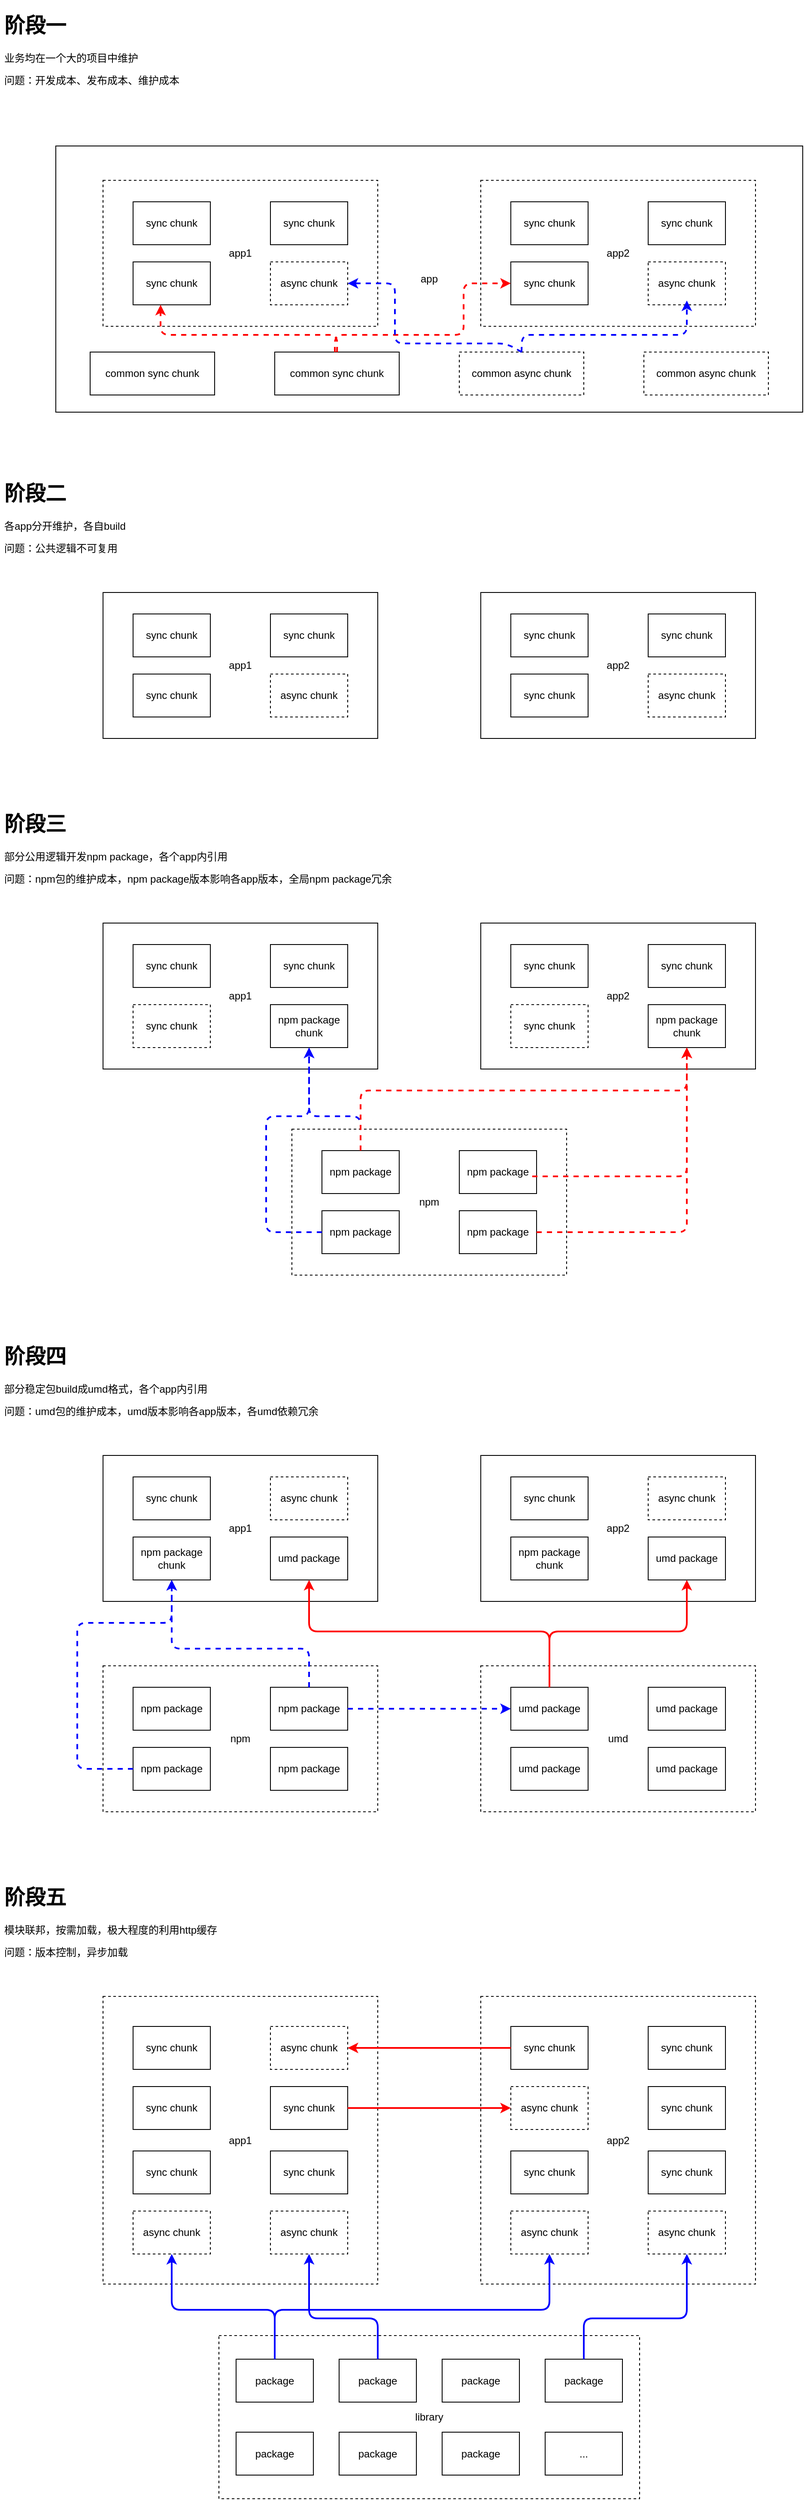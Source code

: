<mxfile version="14.9.3" type="github">
  <diagram id="pt81wuoub6sBAM-rx7p0" name="Page-1">
    <mxGraphModel dx="1426" dy="2394" grid="1" gridSize="10" guides="1" tooltips="1" connect="1" arrows="1" fold="1" page="1" pageScale="1" pageWidth="2200" pageHeight="1600" math="0" shadow="0">
      <root>
        <mxCell id="0" />
        <mxCell id="1" parent="0" />
        <mxCell id="wRPZLVhyfkNmrZ5B58f2-117" value="app" style="rounded=0;whiteSpace=wrap;html=1;" vertex="1" parent="1">
          <mxGeometry x="105" y="-360" width="870" height="310" as="geometry" />
        </mxCell>
        <mxCell id="7FeQMlBsuKDe9G1kuXdj-6" value="" style="rounded=0;whiteSpace=wrap;html=1;" parent="1" vertex="1">
          <mxGeometry x="160" y="160" width="320" height="170" as="geometry" />
        </mxCell>
        <mxCell id="7FeQMlBsuKDe9G1kuXdj-1" value="&lt;span&gt;sync chunk&lt;/span&gt;" style="rounded=0;whiteSpace=wrap;html=1;" parent="1" vertex="1">
          <mxGeometry x="195" y="185" width="90" height="50" as="geometry" />
        </mxCell>
        <mxCell id="7FeQMlBsuKDe9G1kuXdj-2" value="sync chunk" style="rounded=0;whiteSpace=wrap;html=1;" parent="1" vertex="1">
          <mxGeometry x="355" y="185" width="90" height="50" as="geometry" />
        </mxCell>
        <mxCell id="7FeQMlBsuKDe9G1kuXdj-3" value="&lt;span&gt;sync chunk&lt;/span&gt;" style="rounded=0;whiteSpace=wrap;html=1;" parent="1" vertex="1">
          <mxGeometry x="195" y="255" width="90" height="50" as="geometry" />
        </mxCell>
        <mxCell id="7FeQMlBsuKDe9G1kuXdj-4" value="async chunk" style="rounded=0;whiteSpace=wrap;html=1;dashed=1;" parent="1" vertex="1">
          <mxGeometry x="355" y="255" width="90" height="50" as="geometry" />
        </mxCell>
        <mxCell id="7FeQMlBsuKDe9G1kuXdj-9" value="app1" style="text;html=1;strokeColor=none;fillColor=none;align=center;verticalAlign=middle;whiteSpace=wrap;rounded=0;dashed=1;" parent="1" vertex="1">
          <mxGeometry x="300" y="235" width="40" height="20" as="geometry" />
        </mxCell>
        <mxCell id="7FeQMlBsuKDe9G1kuXdj-12" value="" style="rounded=0;whiteSpace=wrap;html=1;" parent="1" vertex="1">
          <mxGeometry x="600" y="160" width="320" height="170" as="geometry" />
        </mxCell>
        <mxCell id="7FeQMlBsuKDe9G1kuXdj-13" value="&lt;span&gt;sync chunk&lt;/span&gt;" style="rounded=0;whiteSpace=wrap;html=1;" parent="1" vertex="1">
          <mxGeometry x="635" y="185" width="90" height="50" as="geometry" />
        </mxCell>
        <mxCell id="7FeQMlBsuKDe9G1kuXdj-14" value="sync chunk" style="rounded=0;whiteSpace=wrap;html=1;" parent="1" vertex="1">
          <mxGeometry x="795" y="185" width="90" height="50" as="geometry" />
        </mxCell>
        <mxCell id="7FeQMlBsuKDe9G1kuXdj-15" value="&lt;span&gt;sync chunk&lt;/span&gt;" style="rounded=0;whiteSpace=wrap;html=1;" parent="1" vertex="1">
          <mxGeometry x="635" y="255" width="90" height="50" as="geometry" />
        </mxCell>
        <mxCell id="7FeQMlBsuKDe9G1kuXdj-16" value="async chunk" style="rounded=0;whiteSpace=wrap;html=1;dashed=1;" parent="1" vertex="1">
          <mxGeometry x="795" y="255" width="90" height="50" as="geometry" />
        </mxCell>
        <mxCell id="7FeQMlBsuKDe9G1kuXdj-17" value="app2" style="text;html=1;strokeColor=none;fillColor=none;align=center;verticalAlign=middle;whiteSpace=wrap;rounded=0;dashed=1;" parent="1" vertex="1">
          <mxGeometry x="740" y="235" width="40" height="20" as="geometry" />
        </mxCell>
        <mxCell id="wRPZLVhyfkNmrZ5B58f2-1" value="&lt;h1&gt;阶段二&lt;/h1&gt;&lt;p&gt;各app分开维护，各自build&lt;/p&gt;&lt;p&gt;问题：公共逻辑不可复用&lt;/p&gt;" style="text;html=1;strokeColor=none;fillColor=none;spacing=5;spacingTop=-20;whiteSpace=wrap;overflow=hidden;rounded=0;" vertex="1" parent="1">
          <mxGeometry x="40" y="25" width="540" height="120" as="geometry" />
        </mxCell>
        <mxCell id="wRPZLVhyfkNmrZ5B58f2-38" value="" style="rounded=0;whiteSpace=wrap;html=1;" vertex="1" parent="1">
          <mxGeometry x="160" y="545" width="320" height="170" as="geometry" />
        </mxCell>
        <mxCell id="wRPZLVhyfkNmrZ5B58f2-39" value="&lt;span&gt;sync chunk&lt;/span&gt;" style="rounded=0;whiteSpace=wrap;html=1;" vertex="1" parent="1">
          <mxGeometry x="195" y="570" width="90" height="50" as="geometry" />
        </mxCell>
        <mxCell id="wRPZLVhyfkNmrZ5B58f2-40" value="sync chunk" style="rounded=0;whiteSpace=wrap;html=1;" vertex="1" parent="1">
          <mxGeometry x="355" y="570" width="90" height="50" as="geometry" />
        </mxCell>
        <mxCell id="wRPZLVhyfkNmrZ5B58f2-41" value="&lt;span&gt;sync chunk&lt;/span&gt;" style="rounded=0;whiteSpace=wrap;html=1;dashed=1;" vertex="1" parent="1">
          <mxGeometry x="195" y="640" width="90" height="50" as="geometry" />
        </mxCell>
        <mxCell id="wRPZLVhyfkNmrZ5B58f2-42" value="npm package chunk" style="rounded=0;whiteSpace=wrap;html=1;" vertex="1" parent="1">
          <mxGeometry x="355" y="640" width="90" height="50" as="geometry" />
        </mxCell>
        <mxCell id="wRPZLVhyfkNmrZ5B58f2-43" value="app1" style="text;html=1;strokeColor=none;fillColor=none;align=center;verticalAlign=middle;whiteSpace=wrap;rounded=0;dashed=1;" vertex="1" parent="1">
          <mxGeometry x="300" y="620" width="40" height="20" as="geometry" />
        </mxCell>
        <mxCell id="wRPZLVhyfkNmrZ5B58f2-44" value="" style="rounded=0;whiteSpace=wrap;html=1;" vertex="1" parent="1">
          <mxGeometry x="600" y="545" width="320" height="170" as="geometry" />
        </mxCell>
        <mxCell id="wRPZLVhyfkNmrZ5B58f2-45" value="&lt;span&gt;sync chunk&lt;/span&gt;" style="rounded=0;whiteSpace=wrap;html=1;" vertex="1" parent="1">
          <mxGeometry x="635" y="570" width="90" height="50" as="geometry" />
        </mxCell>
        <mxCell id="wRPZLVhyfkNmrZ5B58f2-46" value="sync chunk" style="rounded=0;whiteSpace=wrap;html=1;" vertex="1" parent="1">
          <mxGeometry x="795" y="570" width="90" height="50" as="geometry" />
        </mxCell>
        <mxCell id="wRPZLVhyfkNmrZ5B58f2-47" value="sync chunk&lt;span&gt;&lt;br&gt;&lt;/span&gt;" style="rounded=0;whiteSpace=wrap;html=1;dashed=1;" vertex="1" parent="1">
          <mxGeometry x="635" y="640" width="90" height="50" as="geometry" />
        </mxCell>
        <mxCell id="wRPZLVhyfkNmrZ5B58f2-48" value="npm package chunk" style="rounded=0;whiteSpace=wrap;html=1;" vertex="1" parent="1">
          <mxGeometry x="795" y="640" width="90" height="50" as="geometry" />
        </mxCell>
        <mxCell id="wRPZLVhyfkNmrZ5B58f2-49" value="app2" style="text;html=1;strokeColor=none;fillColor=none;align=center;verticalAlign=middle;whiteSpace=wrap;rounded=0;dashed=1;" vertex="1" parent="1">
          <mxGeometry x="740" y="620" width="40" height="20" as="geometry" />
        </mxCell>
        <mxCell id="wRPZLVhyfkNmrZ5B58f2-50" value="&lt;h1&gt;阶段三&lt;/h1&gt;&lt;p&gt;部分公用逻辑开发npm package，各个app内引用&lt;/p&gt;&lt;p&gt;问题：npm包的维护成本，npm package版本影响各app版本，全局npm package冗余&lt;/p&gt;" style="text;html=1;strokeColor=none;fillColor=none;spacing=5;spacingTop=-20;whiteSpace=wrap;overflow=hidden;rounded=0;" vertex="1" parent="1">
          <mxGeometry x="40" y="410" width="530" height="120" as="geometry" />
        </mxCell>
        <mxCell id="wRPZLVhyfkNmrZ5B58f2-51" value="" style="rounded=0;whiteSpace=wrap;html=1;dashed=1;" vertex="1" parent="1">
          <mxGeometry x="380" y="785" width="320" height="170" as="geometry" />
        </mxCell>
        <mxCell id="wRPZLVhyfkNmrZ5B58f2-52" value="npm package" style="rounded=0;whiteSpace=wrap;html=1;" vertex="1" parent="1">
          <mxGeometry x="415" y="810" width="90" height="50" as="geometry" />
        </mxCell>
        <mxCell id="wRPZLVhyfkNmrZ5B58f2-53" value="npm package" style="rounded=0;whiteSpace=wrap;html=1;" vertex="1" parent="1">
          <mxGeometry x="575" y="810" width="90" height="50" as="geometry" />
        </mxCell>
        <mxCell id="wRPZLVhyfkNmrZ5B58f2-54" value="npm package" style="rounded=0;whiteSpace=wrap;html=1;" vertex="1" parent="1">
          <mxGeometry x="415" y="880" width="90" height="50" as="geometry" />
        </mxCell>
        <mxCell id="wRPZLVhyfkNmrZ5B58f2-55" value="npm package" style="rounded=0;whiteSpace=wrap;html=1;" vertex="1" parent="1">
          <mxGeometry x="575" y="880" width="90" height="50" as="geometry" />
        </mxCell>
        <mxCell id="wRPZLVhyfkNmrZ5B58f2-56" value="npm" style="text;html=1;strokeColor=none;fillColor=none;align=center;verticalAlign=middle;whiteSpace=wrap;rounded=0;dashed=1;" vertex="1" parent="1">
          <mxGeometry x="520" y="860" width="40" height="20" as="geometry" />
        </mxCell>
        <mxCell id="wRPZLVhyfkNmrZ5B58f2-59" value="" style="rounded=0;whiteSpace=wrap;html=1;" vertex="1" parent="1">
          <mxGeometry x="160" y="1165" width="320" height="170" as="geometry" />
        </mxCell>
        <mxCell id="wRPZLVhyfkNmrZ5B58f2-60" value="&lt;span&gt;sync chunk&lt;/span&gt;" style="rounded=0;whiteSpace=wrap;html=1;" vertex="1" parent="1">
          <mxGeometry x="195" y="1190" width="90" height="50" as="geometry" />
        </mxCell>
        <mxCell id="wRPZLVhyfkNmrZ5B58f2-61" value="async chunk" style="rounded=0;whiteSpace=wrap;html=1;dashed=1;" vertex="1" parent="1">
          <mxGeometry x="355" y="1190" width="90" height="50" as="geometry" />
        </mxCell>
        <mxCell id="wRPZLVhyfkNmrZ5B58f2-62" value="npm package chunk" style="rounded=0;whiteSpace=wrap;html=1;" vertex="1" parent="1">
          <mxGeometry x="195" y="1260" width="90" height="50" as="geometry" />
        </mxCell>
        <mxCell id="wRPZLVhyfkNmrZ5B58f2-63" value="umd package" style="rounded=0;whiteSpace=wrap;html=1;" vertex="1" parent="1">
          <mxGeometry x="355" y="1260" width="90" height="50" as="geometry" />
        </mxCell>
        <mxCell id="wRPZLVhyfkNmrZ5B58f2-64" value="app1" style="text;html=1;strokeColor=none;fillColor=none;align=center;verticalAlign=middle;whiteSpace=wrap;rounded=0;dashed=1;" vertex="1" parent="1">
          <mxGeometry x="300" y="1240" width="40" height="20" as="geometry" />
        </mxCell>
        <mxCell id="wRPZLVhyfkNmrZ5B58f2-65" value="" style="rounded=0;whiteSpace=wrap;html=1;" vertex="1" parent="1">
          <mxGeometry x="600" y="1165" width="320" height="170" as="geometry" />
        </mxCell>
        <mxCell id="wRPZLVhyfkNmrZ5B58f2-66" value="&lt;span&gt;sync chunk&lt;/span&gt;" style="rounded=0;whiteSpace=wrap;html=1;" vertex="1" parent="1">
          <mxGeometry x="635" y="1190" width="90" height="50" as="geometry" />
        </mxCell>
        <mxCell id="wRPZLVhyfkNmrZ5B58f2-67" value="async chunk" style="rounded=0;whiteSpace=wrap;html=1;dashed=1;" vertex="1" parent="1">
          <mxGeometry x="795" y="1190" width="90" height="50" as="geometry" />
        </mxCell>
        <mxCell id="wRPZLVhyfkNmrZ5B58f2-68" value="npm package chunk" style="rounded=0;whiteSpace=wrap;html=1;" vertex="1" parent="1">
          <mxGeometry x="635" y="1260" width="90" height="50" as="geometry" />
        </mxCell>
        <mxCell id="wRPZLVhyfkNmrZ5B58f2-69" value="umd package" style="rounded=0;whiteSpace=wrap;html=1;" vertex="1" parent="1">
          <mxGeometry x="795" y="1260" width="90" height="50" as="geometry" />
        </mxCell>
        <mxCell id="wRPZLVhyfkNmrZ5B58f2-70" value="app2" style="text;html=1;strokeColor=none;fillColor=none;align=center;verticalAlign=middle;whiteSpace=wrap;rounded=0;dashed=1;" vertex="1" parent="1">
          <mxGeometry x="740" y="1240" width="40" height="20" as="geometry" />
        </mxCell>
        <mxCell id="wRPZLVhyfkNmrZ5B58f2-71" value="&lt;h1&gt;阶段四&lt;/h1&gt;&lt;p&gt;部分稳定包build成umd格式，各个app内引用&lt;/p&gt;&lt;p&gt;问题：umd包的维护成本，umd版本影响各app版本，各umd依赖冗余&lt;/p&gt;" style="text;html=1;strokeColor=none;fillColor=none;spacing=5;spacingTop=-20;whiteSpace=wrap;overflow=hidden;rounded=0;" vertex="1" parent="1">
          <mxGeometry x="40" y="1030" width="450" height="120" as="geometry" />
        </mxCell>
        <mxCell id="wRPZLVhyfkNmrZ5B58f2-72" value="" style="rounded=0;whiteSpace=wrap;html=1;dashed=1;" vertex="1" parent="1">
          <mxGeometry x="600" y="1410" width="320" height="170" as="geometry" />
        </mxCell>
        <mxCell id="wRPZLVhyfkNmrZ5B58f2-73" value="umd package" style="rounded=0;whiteSpace=wrap;html=1;" vertex="1" parent="1">
          <mxGeometry x="635" y="1435" width="90" height="50" as="geometry" />
        </mxCell>
        <mxCell id="wRPZLVhyfkNmrZ5B58f2-74" value="umd package" style="rounded=0;whiteSpace=wrap;html=1;" vertex="1" parent="1">
          <mxGeometry x="795" y="1435" width="90" height="50" as="geometry" />
        </mxCell>
        <mxCell id="wRPZLVhyfkNmrZ5B58f2-75" value="umd package" style="rounded=0;whiteSpace=wrap;html=1;" vertex="1" parent="1">
          <mxGeometry x="635" y="1505" width="90" height="50" as="geometry" />
        </mxCell>
        <mxCell id="wRPZLVhyfkNmrZ5B58f2-76" value="umd package" style="rounded=0;whiteSpace=wrap;html=1;" vertex="1" parent="1">
          <mxGeometry x="795" y="1505" width="90" height="50" as="geometry" />
        </mxCell>
        <mxCell id="wRPZLVhyfkNmrZ5B58f2-77" value="umd" style="text;html=1;strokeColor=none;fillColor=none;align=center;verticalAlign=middle;whiteSpace=wrap;rounded=0;dashed=1;" vertex="1" parent="1">
          <mxGeometry x="740" y="1485" width="40" height="20" as="geometry" />
        </mxCell>
        <mxCell id="wRPZLVhyfkNmrZ5B58f2-86" value="" style="rounded=0;whiteSpace=wrap;html=1;dashed=1;" vertex="1" parent="1">
          <mxGeometry x="160" y="1410" width="320" height="170" as="geometry" />
        </mxCell>
        <mxCell id="wRPZLVhyfkNmrZ5B58f2-87" value="npm package" style="rounded=0;whiteSpace=wrap;html=1;" vertex="1" parent="1">
          <mxGeometry x="195" y="1435" width="90" height="50" as="geometry" />
        </mxCell>
        <mxCell id="wRPZLVhyfkNmrZ5B58f2-88" value="npm package" style="rounded=0;whiteSpace=wrap;html=1;" vertex="1" parent="1">
          <mxGeometry x="355" y="1435" width="90" height="50" as="geometry" />
        </mxCell>
        <mxCell id="wRPZLVhyfkNmrZ5B58f2-89" value="npm package" style="rounded=0;whiteSpace=wrap;html=1;" vertex="1" parent="1">
          <mxGeometry x="195" y="1505" width="90" height="50" as="geometry" />
        </mxCell>
        <mxCell id="wRPZLVhyfkNmrZ5B58f2-90" value="npm package" style="rounded=0;whiteSpace=wrap;html=1;" vertex="1" parent="1">
          <mxGeometry x="355" y="1505" width="90" height="50" as="geometry" />
        </mxCell>
        <mxCell id="wRPZLVhyfkNmrZ5B58f2-91" value="npm" style="text;html=1;strokeColor=none;fillColor=none;align=center;verticalAlign=middle;whiteSpace=wrap;rounded=0;dashed=1;" vertex="1" parent="1">
          <mxGeometry x="300" y="1485" width="40" height="20" as="geometry" />
        </mxCell>
        <mxCell id="wRPZLVhyfkNmrZ5B58f2-104" value="" style="rounded=0;whiteSpace=wrap;html=1;dashed=1;" vertex="1" parent="1">
          <mxGeometry x="160" y="-320" width="320" height="170" as="geometry" />
        </mxCell>
        <mxCell id="wRPZLVhyfkNmrZ5B58f2-105" value="&lt;span&gt;sync chunk&lt;/span&gt;" style="rounded=0;whiteSpace=wrap;html=1;" vertex="1" parent="1">
          <mxGeometry x="195" y="-295" width="90" height="50" as="geometry" />
        </mxCell>
        <mxCell id="wRPZLVhyfkNmrZ5B58f2-106" value="sync chunk" style="rounded=0;whiteSpace=wrap;html=1;" vertex="1" parent="1">
          <mxGeometry x="355" y="-295" width="90" height="50" as="geometry" />
        </mxCell>
        <mxCell id="wRPZLVhyfkNmrZ5B58f2-107" value="&lt;span&gt;sync chunk&lt;/span&gt;" style="rounded=0;whiteSpace=wrap;html=1;" vertex="1" parent="1">
          <mxGeometry x="195" y="-225" width="90" height="50" as="geometry" />
        </mxCell>
        <mxCell id="wRPZLVhyfkNmrZ5B58f2-108" value="async chunk" style="rounded=0;whiteSpace=wrap;html=1;dashed=1;" vertex="1" parent="1">
          <mxGeometry x="355" y="-225" width="90" height="50" as="geometry" />
        </mxCell>
        <mxCell id="wRPZLVhyfkNmrZ5B58f2-109" value="app1" style="text;html=1;strokeColor=none;fillColor=none;align=center;verticalAlign=middle;whiteSpace=wrap;rounded=0;dashed=1;" vertex="1" parent="1">
          <mxGeometry x="300" y="-245" width="40" height="20" as="geometry" />
        </mxCell>
        <mxCell id="wRPZLVhyfkNmrZ5B58f2-110" value="" style="rounded=0;whiteSpace=wrap;html=1;dashed=1;" vertex="1" parent="1">
          <mxGeometry x="600" y="-320" width="320" height="170" as="geometry" />
        </mxCell>
        <mxCell id="wRPZLVhyfkNmrZ5B58f2-111" value="&lt;span&gt;sync chunk&lt;/span&gt;" style="rounded=0;whiteSpace=wrap;html=1;" vertex="1" parent="1">
          <mxGeometry x="635" y="-295" width="90" height="50" as="geometry" />
        </mxCell>
        <mxCell id="wRPZLVhyfkNmrZ5B58f2-112" value="sync chunk" style="rounded=0;whiteSpace=wrap;html=1;" vertex="1" parent="1">
          <mxGeometry x="795" y="-295" width="90" height="50" as="geometry" />
        </mxCell>
        <mxCell id="wRPZLVhyfkNmrZ5B58f2-113" value="&lt;span&gt;sync chunk&lt;/span&gt;" style="rounded=0;whiteSpace=wrap;html=1;" vertex="1" parent="1">
          <mxGeometry x="635" y="-225" width="90" height="50" as="geometry" />
        </mxCell>
        <mxCell id="wRPZLVhyfkNmrZ5B58f2-114" value="async chunk" style="rounded=0;whiteSpace=wrap;html=1;dashed=1;" vertex="1" parent="1">
          <mxGeometry x="795" y="-225" width="90" height="50" as="geometry" />
        </mxCell>
        <mxCell id="wRPZLVhyfkNmrZ5B58f2-115" value="app2" style="text;html=1;strokeColor=none;fillColor=none;align=center;verticalAlign=middle;whiteSpace=wrap;rounded=0;dashed=1;" vertex="1" parent="1">
          <mxGeometry x="740" y="-245" width="40" height="20" as="geometry" />
        </mxCell>
        <mxCell id="wRPZLVhyfkNmrZ5B58f2-123" value="&lt;h1&gt;阶段一&lt;/h1&gt;&lt;p&gt;业务均在一个大的项目中维护&lt;/p&gt;&lt;p&gt;问题：开发成本、发布成本、维护成本&lt;/p&gt;" style="text;html=1;strokeColor=none;fillColor=none;spacing=5;spacingTop=-20;whiteSpace=wrap;overflow=hidden;rounded=0;" vertex="1" parent="1">
          <mxGeometry x="40" y="-520" width="540" height="120" as="geometry" />
        </mxCell>
        <mxCell id="wRPZLVhyfkNmrZ5B58f2-124" value="" style="rounded=0;whiteSpace=wrap;html=1;dashed=1;" vertex="1" parent="1">
          <mxGeometry x="160" y="1795" width="320" height="335" as="geometry" />
        </mxCell>
        <mxCell id="wRPZLVhyfkNmrZ5B58f2-125" value="&lt;span&gt;sync chunk&lt;/span&gt;" style="rounded=0;whiteSpace=wrap;html=1;" vertex="1" parent="1">
          <mxGeometry x="195" y="1830" width="90" height="50" as="geometry" />
        </mxCell>
        <mxCell id="wRPZLVhyfkNmrZ5B58f2-126" value="async chunk" style="rounded=0;whiteSpace=wrap;html=1;dashed=1;" vertex="1" parent="1">
          <mxGeometry x="355" y="1830" width="90" height="50" as="geometry" />
        </mxCell>
        <mxCell id="wRPZLVhyfkNmrZ5B58f2-127" value="sync chunk" style="rounded=0;whiteSpace=wrap;html=1;" vertex="1" parent="1">
          <mxGeometry x="195" y="1900" width="90" height="50" as="geometry" />
        </mxCell>
        <mxCell id="wRPZLVhyfkNmrZ5B58f2-128" value="sync chunk" style="rounded=0;whiteSpace=wrap;html=1;" vertex="1" parent="1">
          <mxGeometry x="355" y="1900" width="90" height="50" as="geometry" />
        </mxCell>
        <mxCell id="wRPZLVhyfkNmrZ5B58f2-129" value="app1" style="text;html=1;strokeColor=none;fillColor=none;align=center;verticalAlign=middle;whiteSpace=wrap;rounded=0;dashed=1;" vertex="1" parent="1">
          <mxGeometry x="300" y="1952.5" width="40" height="20" as="geometry" />
        </mxCell>
        <mxCell id="wRPZLVhyfkNmrZ5B58f2-136" value="&lt;h1&gt;阶段五&lt;/h1&gt;&lt;p&gt;模块联邦，按需加载，极大程度的利用http缓存&lt;/p&gt;&lt;p&gt;问题：版本控制，异步加载&lt;/p&gt;" style="text;html=1;strokeColor=none;fillColor=none;spacing=5;spacingTop=-20;whiteSpace=wrap;overflow=hidden;rounded=0;" vertex="1" parent="1">
          <mxGeometry x="40" y="1660" width="450" height="120" as="geometry" />
        </mxCell>
        <mxCell id="wRPZLVhyfkNmrZ5B58f2-153" value="sync chunk" style="rounded=0;whiteSpace=wrap;html=1;" vertex="1" parent="1">
          <mxGeometry x="195" y="1975" width="90" height="50" as="geometry" />
        </mxCell>
        <mxCell id="wRPZLVhyfkNmrZ5B58f2-154" value="sync chunk" style="rounded=0;whiteSpace=wrap;html=1;" vertex="1" parent="1">
          <mxGeometry x="355" y="1975" width="90" height="50" as="geometry" />
        </mxCell>
        <mxCell id="wRPZLVhyfkNmrZ5B58f2-155" value="async chunk" style="rounded=0;whiteSpace=wrap;html=1;dashed=1;" vertex="1" parent="1">
          <mxGeometry x="195" y="2045" width="90" height="50" as="geometry" />
        </mxCell>
        <mxCell id="wRPZLVhyfkNmrZ5B58f2-156" value="async chunk" style="rounded=0;whiteSpace=wrap;html=1;dashed=1;" vertex="1" parent="1">
          <mxGeometry x="355" y="2045" width="90" height="50" as="geometry" />
        </mxCell>
        <mxCell id="wRPZLVhyfkNmrZ5B58f2-157" value="app2" style="rounded=0;whiteSpace=wrap;html=1;dashed=1;" vertex="1" parent="1">
          <mxGeometry x="600" y="1795" width="320" height="335" as="geometry" />
        </mxCell>
        <mxCell id="wRPZLVhyfkNmrZ5B58f2-158" value="sync chunk" style="rounded=0;whiteSpace=wrap;html=1;" vertex="1" parent="1">
          <mxGeometry x="635" y="1830" width="90" height="50" as="geometry" />
        </mxCell>
        <mxCell id="wRPZLVhyfkNmrZ5B58f2-159" value="sync chunk" style="rounded=0;whiteSpace=wrap;html=1;" vertex="1" parent="1">
          <mxGeometry x="795" y="1830" width="90" height="50" as="geometry" />
        </mxCell>
        <mxCell id="wRPZLVhyfkNmrZ5B58f2-160" value="async chunk" style="rounded=0;whiteSpace=wrap;html=1;dashed=1;" vertex="1" parent="1">
          <mxGeometry x="635" y="1900" width="90" height="50" as="geometry" />
        </mxCell>
        <mxCell id="wRPZLVhyfkNmrZ5B58f2-161" value="sync chunk" style="rounded=0;whiteSpace=wrap;html=1;" vertex="1" parent="1">
          <mxGeometry x="795" y="1900" width="90" height="50" as="geometry" />
        </mxCell>
        <mxCell id="wRPZLVhyfkNmrZ5B58f2-163" value="sync chunk" style="rounded=0;whiteSpace=wrap;html=1;" vertex="1" parent="1">
          <mxGeometry x="635" y="1975" width="90" height="50" as="geometry" />
        </mxCell>
        <mxCell id="wRPZLVhyfkNmrZ5B58f2-164" value="sync chunk" style="rounded=0;whiteSpace=wrap;html=1;" vertex="1" parent="1">
          <mxGeometry x="795" y="1975" width="90" height="50" as="geometry" />
        </mxCell>
        <mxCell id="wRPZLVhyfkNmrZ5B58f2-165" value="async chunk" style="rounded=0;whiteSpace=wrap;html=1;dashed=1;" vertex="1" parent="1">
          <mxGeometry x="635" y="2045" width="90" height="50" as="geometry" />
        </mxCell>
        <mxCell id="wRPZLVhyfkNmrZ5B58f2-166" value="async chunk" style="rounded=0;whiteSpace=wrap;html=1;dashed=1;" vertex="1" parent="1">
          <mxGeometry x="795" y="2045" width="90" height="50" as="geometry" />
        </mxCell>
        <mxCell id="wRPZLVhyfkNmrZ5B58f2-167" value="" style="endArrow=classic;html=1;strokeColor=#FF0000;entryX=1;entryY=0.5;entryDx=0;entryDy=0;exitX=0;exitY=0.5;exitDx=0;exitDy=0;strokeWidth=2;" edge="1" parent="1" source="wRPZLVhyfkNmrZ5B58f2-158" target="wRPZLVhyfkNmrZ5B58f2-126">
          <mxGeometry width="50" height="50" relative="1" as="geometry">
            <mxPoint x="530" y="2270" as="sourcePoint" />
            <mxPoint x="580" y="2220" as="targetPoint" />
          </mxGeometry>
        </mxCell>
        <mxCell id="wRPZLVhyfkNmrZ5B58f2-168" value="" style="endArrow=classic;html=1;exitX=1;exitY=0.5;exitDx=0;exitDy=0;entryX=0;entryY=0.5;entryDx=0;entryDy=0;strokeColor=#FF0000;strokeWidth=2;" edge="1" parent="1" source="wRPZLVhyfkNmrZ5B58f2-128" target="wRPZLVhyfkNmrZ5B58f2-160">
          <mxGeometry width="50" height="50" relative="1" as="geometry">
            <mxPoint x="520" y="2210" as="sourcePoint" />
            <mxPoint x="570" y="2160" as="targetPoint" />
          </mxGeometry>
        </mxCell>
        <mxCell id="wRPZLVhyfkNmrZ5B58f2-174" value="library" style="rounded=0;whiteSpace=wrap;html=1;dashed=1;" vertex="1" parent="1">
          <mxGeometry x="295" y="2190" width="490" height="190" as="geometry" />
        </mxCell>
        <mxCell id="wRPZLVhyfkNmrZ5B58f2-175" value="package" style="rounded=0;whiteSpace=wrap;html=1;verticalAlign=middle;direction=west;" vertex="1" parent="1">
          <mxGeometry x="315" y="2217.5" width="90" height="50" as="geometry" />
        </mxCell>
        <mxCell id="wRPZLVhyfkNmrZ5B58f2-176" value="package" style="rounded=0;whiteSpace=wrap;html=1;verticalAlign=middle;direction=west;" vertex="1" parent="1">
          <mxGeometry x="435" y="2217.5" width="90" height="50" as="geometry" />
        </mxCell>
        <mxCell id="wRPZLVhyfkNmrZ5B58f2-177" value="package" style="rounded=0;whiteSpace=wrap;html=1;verticalAlign=middle;direction=west;" vertex="1" parent="1">
          <mxGeometry x="555" y="2217.5" width="90" height="50" as="geometry" />
        </mxCell>
        <mxCell id="wRPZLVhyfkNmrZ5B58f2-178" value="package" style="rounded=0;whiteSpace=wrap;html=1;verticalAlign=middle;direction=west;" vertex="1" parent="1">
          <mxGeometry x="675" y="2217.5" width="90" height="50" as="geometry" />
        </mxCell>
        <mxCell id="wRPZLVhyfkNmrZ5B58f2-183" value="package" style="rounded=0;whiteSpace=wrap;html=1;verticalAlign=middle;direction=west;" vertex="1" parent="1">
          <mxGeometry x="315" y="2302.5" width="90" height="50" as="geometry" />
        </mxCell>
        <mxCell id="wRPZLVhyfkNmrZ5B58f2-184" value="package" style="rounded=0;whiteSpace=wrap;html=1;verticalAlign=middle;direction=west;" vertex="1" parent="1">
          <mxGeometry x="435" y="2302.5" width="90" height="50" as="geometry" />
        </mxCell>
        <mxCell id="wRPZLVhyfkNmrZ5B58f2-185" value="package" style="rounded=0;whiteSpace=wrap;html=1;verticalAlign=middle;direction=west;" vertex="1" parent="1">
          <mxGeometry x="555" y="2302.5" width="90" height="50" as="geometry" />
        </mxCell>
        <mxCell id="wRPZLVhyfkNmrZ5B58f2-186" value="..." style="rounded=0;whiteSpace=wrap;html=1;verticalAlign=middle;direction=west;" vertex="1" parent="1">
          <mxGeometry x="675" y="2302.5" width="90" height="50" as="geometry" />
        </mxCell>
        <mxCell id="wRPZLVhyfkNmrZ5B58f2-187" value="" style="endArrow=classic;html=1;strokeColor=#0000FF;entryX=0.5;entryY=1;entryDx=0;entryDy=0;exitX=0.5;exitY=1;exitDx=0;exitDy=0;strokeWidth=2;" edge="1" parent="1" source="wRPZLVhyfkNmrZ5B58f2-175" target="wRPZLVhyfkNmrZ5B58f2-155">
          <mxGeometry width="50" height="50" relative="1" as="geometry">
            <mxPoint x="190" y="2220" as="sourcePoint" />
            <mxPoint x="240" y="2170" as="targetPoint" />
            <Array as="points">
              <mxPoint x="360" y="2160" />
              <mxPoint x="240" y="2160" />
            </Array>
          </mxGeometry>
        </mxCell>
        <mxCell id="wRPZLVhyfkNmrZ5B58f2-188" value="" style="endArrow=classic;html=1;strokeColor=#0000FF;entryX=0.5;entryY=1;entryDx=0;entryDy=0;exitX=0.5;exitY=1;exitDx=0;exitDy=0;strokeWidth=2;" edge="1" parent="1" source="wRPZLVhyfkNmrZ5B58f2-175" target="wRPZLVhyfkNmrZ5B58f2-165">
          <mxGeometry width="50" height="50" relative="1" as="geometry">
            <mxPoint x="360" y="2160" as="sourcePoint" />
            <mxPoint x="190" y="2200" as="targetPoint" />
            <Array as="points">
              <mxPoint x="360" y="2160" />
              <mxPoint x="680" y="2160" />
            </Array>
          </mxGeometry>
        </mxCell>
        <mxCell id="wRPZLVhyfkNmrZ5B58f2-189" value="" style="endArrow=classic;html=1;entryX=0.5;entryY=1;entryDx=0;entryDy=0;exitX=0.5;exitY=1;exitDx=0;exitDy=0;strokeColor=#0000FF;strokeWidth=2;" edge="1" parent="1" source="wRPZLVhyfkNmrZ5B58f2-176" target="wRPZLVhyfkNmrZ5B58f2-156">
          <mxGeometry width="50" height="50" relative="1" as="geometry">
            <mxPoint x="520" y="2140" as="sourcePoint" />
            <mxPoint x="570" y="2090" as="targetPoint" />
            <Array as="points">
              <mxPoint x="480" y="2170" />
              <mxPoint x="400" y="2170" />
            </Array>
          </mxGeometry>
        </mxCell>
        <mxCell id="wRPZLVhyfkNmrZ5B58f2-191" value="" style="endArrow=classic;html=1;exitX=0.5;exitY=1;exitDx=0;exitDy=0;entryX=0.5;entryY=1;entryDx=0;entryDy=0;strokeColor=#0000FF;strokeWidth=2;" edge="1" parent="1" source="wRPZLVhyfkNmrZ5B58f2-178" target="wRPZLVhyfkNmrZ5B58f2-166">
          <mxGeometry width="50" height="50" relative="1" as="geometry">
            <mxPoint x="880" y="2200" as="sourcePoint" />
            <mxPoint x="930" y="2150" as="targetPoint" />
            <Array as="points">
              <mxPoint x="720" y="2170" />
              <mxPoint x="840" y="2170" />
            </Array>
          </mxGeometry>
        </mxCell>
        <mxCell id="wRPZLVhyfkNmrZ5B58f2-192" value="" style="endArrow=classic;html=1;dashed=1;strokeColor=#0000FF;strokeWidth=2;exitX=0.5;exitY=0;exitDx=0;exitDy=0;entryX=0.5;entryY=1;entryDx=0;entryDy=0;" edge="1" parent="1" source="wRPZLVhyfkNmrZ5B58f2-52" target="wRPZLVhyfkNmrZ5B58f2-42">
          <mxGeometry width="50" height="50" relative="1" as="geometry">
            <mxPoint x="510" y="780" as="sourcePoint" />
            <mxPoint x="480" y="730" as="targetPoint" />
            <Array as="points">
              <mxPoint x="460" y="770" />
              <mxPoint x="400" y="770" />
            </Array>
          </mxGeometry>
        </mxCell>
        <mxCell id="wRPZLVhyfkNmrZ5B58f2-193" value="" style="endArrow=classic;html=1;dashed=1;strokeColor=#0000FF;strokeWidth=2;entryX=0.5;entryY=1;entryDx=0;entryDy=0;exitX=0;exitY=0.5;exitDx=0;exitDy=0;" edge="1" parent="1" source="wRPZLVhyfkNmrZ5B58f2-54" target="wRPZLVhyfkNmrZ5B58f2-42">
          <mxGeometry width="50" height="50" relative="1" as="geometry">
            <mxPoint x="240" y="890" as="sourcePoint" />
            <mxPoint x="290" y="840" as="targetPoint" />
            <Array as="points">
              <mxPoint x="350" y="905" />
              <mxPoint x="350" y="770" />
              <mxPoint x="400" y="770" />
            </Array>
          </mxGeometry>
        </mxCell>
        <mxCell id="wRPZLVhyfkNmrZ5B58f2-195" value="" style="endArrow=classic;html=1;dashed=1;strokeWidth=2;entryX=0.5;entryY=1;entryDx=0;entryDy=0;exitX=0.5;exitY=0;exitDx=0;exitDy=0;strokeColor=#FF0000;" edge="1" parent="1" source="wRPZLVhyfkNmrZ5B58f2-52" target="wRPZLVhyfkNmrZ5B58f2-48">
          <mxGeometry width="50" height="50" relative="1" as="geometry">
            <mxPoint x="860" y="820" as="sourcePoint" />
            <mxPoint x="910" y="770" as="targetPoint" />
            <Array as="points">
              <mxPoint x="460" y="740" />
              <mxPoint x="840" y="740" />
            </Array>
          </mxGeometry>
        </mxCell>
        <mxCell id="wRPZLVhyfkNmrZ5B58f2-196" value="" style="endArrow=classic;html=1;dashed=1;strokeColor=#FF0000;strokeWidth=2;entryX=0.5;entryY=1;entryDx=0;entryDy=0;" edge="1" parent="1" target="wRPZLVhyfkNmrZ5B58f2-48">
          <mxGeometry width="50" height="50" relative="1" as="geometry">
            <mxPoint x="660" y="840" as="sourcePoint" />
            <mxPoint x="1040" y="890" as="targetPoint" />
            <Array as="points">
              <mxPoint x="840" y="840" />
            </Array>
          </mxGeometry>
        </mxCell>
        <mxCell id="wRPZLVhyfkNmrZ5B58f2-197" value="" style="endArrow=classic;html=1;dashed=1;strokeColor=#FF0000;strokeWidth=2;exitX=1;exitY=0.5;exitDx=0;exitDy=0;" edge="1" parent="1" source="wRPZLVhyfkNmrZ5B58f2-55">
          <mxGeometry width="50" height="50" relative="1" as="geometry">
            <mxPoint x="950" y="1030" as="sourcePoint" />
            <mxPoint x="840" y="690" as="targetPoint" />
            <Array as="points">
              <mxPoint x="840" y="905" />
            </Array>
          </mxGeometry>
        </mxCell>
        <mxCell id="wRPZLVhyfkNmrZ5B58f2-198" value="" style="endArrow=classic;html=1;dashed=1;strokeWidth=2;entryX=0.5;entryY=1;entryDx=0;entryDy=0;exitX=0.5;exitY=0;exitDx=0;exitDy=0;strokeColor=#0000FF;" edge="1" parent="1" source="wRPZLVhyfkNmrZ5B58f2-88" target="wRPZLVhyfkNmrZ5B58f2-62">
          <mxGeometry width="50" height="50" relative="1" as="geometry">
            <mxPoint x="90" y="1420" as="sourcePoint" />
            <mxPoint x="140" y="1370" as="targetPoint" />
            <Array as="points">
              <mxPoint x="400" y="1390" />
              <mxPoint x="240" y="1390" />
            </Array>
          </mxGeometry>
        </mxCell>
        <mxCell id="wRPZLVhyfkNmrZ5B58f2-199" value="" style="endArrow=classic;html=1;dashed=1;strokeColor=#0000FF;strokeWidth=2;exitX=0;exitY=0.5;exitDx=0;exitDy=0;entryX=0.5;entryY=1;entryDx=0;entryDy=0;" edge="1" parent="1" source="wRPZLVhyfkNmrZ5B58f2-89" target="wRPZLVhyfkNmrZ5B58f2-62">
          <mxGeometry width="50" height="50" relative="1" as="geometry">
            <mxPoint x="80" y="1520" as="sourcePoint" />
            <mxPoint x="130" y="1470" as="targetPoint" />
            <Array as="points">
              <mxPoint x="130" y="1530" />
              <mxPoint x="130" y="1360" />
              <mxPoint x="240" y="1360" />
            </Array>
          </mxGeometry>
        </mxCell>
        <mxCell id="wRPZLVhyfkNmrZ5B58f2-200" value="" style="endArrow=classic;html=1;dashed=1;strokeColor=#0000FF;strokeWidth=2;exitX=1;exitY=0.5;exitDx=0;exitDy=0;entryX=0;entryY=0.5;entryDx=0;entryDy=0;" edge="1" parent="1" source="wRPZLVhyfkNmrZ5B58f2-88" target="wRPZLVhyfkNmrZ5B58f2-73">
          <mxGeometry width="50" height="50" relative="1" as="geometry">
            <mxPoint x="520" y="1410" as="sourcePoint" />
            <mxPoint x="570" y="1360" as="targetPoint" />
          </mxGeometry>
        </mxCell>
        <mxCell id="wRPZLVhyfkNmrZ5B58f2-201" value="" style="endArrow=classic;html=1;strokeWidth=2;entryX=0.5;entryY=1;entryDx=0;entryDy=0;exitX=0.5;exitY=0;exitDx=0;exitDy=0;strokeColor=#FF0000;" edge="1" parent="1" source="wRPZLVhyfkNmrZ5B58f2-73" target="wRPZLVhyfkNmrZ5B58f2-63">
          <mxGeometry width="50" height="50" relative="1" as="geometry">
            <mxPoint x="540" y="1390" as="sourcePoint" />
            <mxPoint x="590" y="1340" as="targetPoint" />
            <Array as="points">
              <mxPoint x="680" y="1370" />
              <mxPoint x="400" y="1370" />
            </Array>
          </mxGeometry>
        </mxCell>
        <mxCell id="wRPZLVhyfkNmrZ5B58f2-202" value="&lt;span&gt;common sync chunk&lt;/span&gt;" style="rounded=0;whiteSpace=wrap;html=1;" vertex="1" parent="1">
          <mxGeometry x="145" y="-120" width="145" height="50" as="geometry" />
        </mxCell>
        <mxCell id="wRPZLVhyfkNmrZ5B58f2-206" value="&lt;span&gt;common sync chunk&lt;/span&gt;" style="rounded=0;whiteSpace=wrap;html=1;" vertex="1" parent="1">
          <mxGeometry x="360" y="-120" width="145" height="50" as="geometry" />
        </mxCell>
        <mxCell id="wRPZLVhyfkNmrZ5B58f2-207" value="&lt;span&gt;common async chunk&lt;/span&gt;" style="rounded=0;whiteSpace=wrap;html=1;dashed=1;" vertex="1" parent="1">
          <mxGeometry x="575" y="-120" width="145" height="50" as="geometry" />
        </mxCell>
        <mxCell id="wRPZLVhyfkNmrZ5B58f2-208" value="&lt;span&gt;common async chunk&lt;/span&gt;" style="rounded=0;whiteSpace=wrap;html=1;dashed=1;" vertex="1" parent="1">
          <mxGeometry x="790" y="-120" width="145" height="50" as="geometry" />
        </mxCell>
        <mxCell id="wRPZLVhyfkNmrZ5B58f2-209" value="" style="endArrow=classic;html=1;strokeColor=#FF0000;strokeWidth=2;entryX=0.5;entryY=1;entryDx=0;entryDy=0;exitX=0.5;exitY=0;exitDx=0;exitDy=0;" edge="1" parent="1" source="wRPZLVhyfkNmrZ5B58f2-73" target="wRPZLVhyfkNmrZ5B58f2-69">
          <mxGeometry width="50" height="50" relative="1" as="geometry">
            <mxPoint x="1050" y="1410" as="sourcePoint" />
            <mxPoint x="1100" y="1360" as="targetPoint" />
            <Array as="points">
              <mxPoint x="680" y="1370" />
              <mxPoint x="840" y="1370" />
            </Array>
          </mxGeometry>
        </mxCell>
        <mxCell id="wRPZLVhyfkNmrZ5B58f2-210" value="" style="endArrow=classic;html=1;strokeColor=#FF0000;strokeWidth=2;exitX=0.5;exitY=0;exitDx=0;exitDy=0;entryX=0.356;entryY=1;entryDx=0;entryDy=0;entryPerimeter=0;dashed=1;" edge="1" parent="1" source="wRPZLVhyfkNmrZ5B58f2-206" target="wRPZLVhyfkNmrZ5B58f2-107">
          <mxGeometry width="50" height="50" relative="1" as="geometry">
            <mxPoint x="500" y="50" as="sourcePoint" />
            <mxPoint x="550" as="targetPoint" />
            <Array as="points">
              <mxPoint x="433" y="-140" />
              <mxPoint x="227" y="-140" />
            </Array>
          </mxGeometry>
        </mxCell>
        <mxCell id="wRPZLVhyfkNmrZ5B58f2-211" value="" style="endArrow=classic;html=1;dashed=1;strokeColor=#FF0000;strokeWidth=2;entryX=0;entryY=0.5;entryDx=0;entryDy=0;" edge="1" parent="1" target="wRPZLVhyfkNmrZ5B58f2-113">
          <mxGeometry width="50" height="50" relative="1" as="geometry">
            <mxPoint x="430" y="-120" as="sourcePoint" />
            <mxPoint x="570" y="20" as="targetPoint" />
            <Array as="points">
              <mxPoint x="430" y="-140" />
              <mxPoint x="580" y="-140" />
              <mxPoint x="580" y="-200" />
            </Array>
          </mxGeometry>
        </mxCell>
        <mxCell id="wRPZLVhyfkNmrZ5B58f2-213" value="" style="endArrow=classic;html=1;dashed=1;strokeWidth=2;exitX=0.5;exitY=0;exitDx=0;exitDy=0;strokeColor=#0000FF;" edge="1" parent="1" source="wRPZLVhyfkNmrZ5B58f2-207">
          <mxGeometry width="50" height="50" relative="1" as="geometry">
            <mxPoint x="745" y="20" as="sourcePoint" />
            <mxPoint x="840" y="-180" as="targetPoint" />
            <Array as="points">
              <mxPoint x="648" y="-140" />
              <mxPoint x="840" y="-140" />
            </Array>
          </mxGeometry>
        </mxCell>
        <mxCell id="wRPZLVhyfkNmrZ5B58f2-214" value="" style="endArrow=classic;html=1;dashed=1;strokeColor=#0000FF;strokeWidth=2;exitX=0.5;exitY=0;exitDx=0;exitDy=0;entryX=1;entryY=0.5;entryDx=0;entryDy=0;" edge="1" parent="1" source="wRPZLVhyfkNmrZ5B58f2-207" target="wRPZLVhyfkNmrZ5B58f2-108">
          <mxGeometry width="50" height="50" relative="1" as="geometry">
            <mxPoint x="680" y="90" as="sourcePoint" />
            <mxPoint x="730" y="40" as="targetPoint" />
            <Array as="points">
              <mxPoint x="630" y="-130" />
              <mxPoint x="500" y="-130" />
              <mxPoint x="500" y="-200" />
            </Array>
          </mxGeometry>
        </mxCell>
      </root>
    </mxGraphModel>
  </diagram>
</mxfile>
